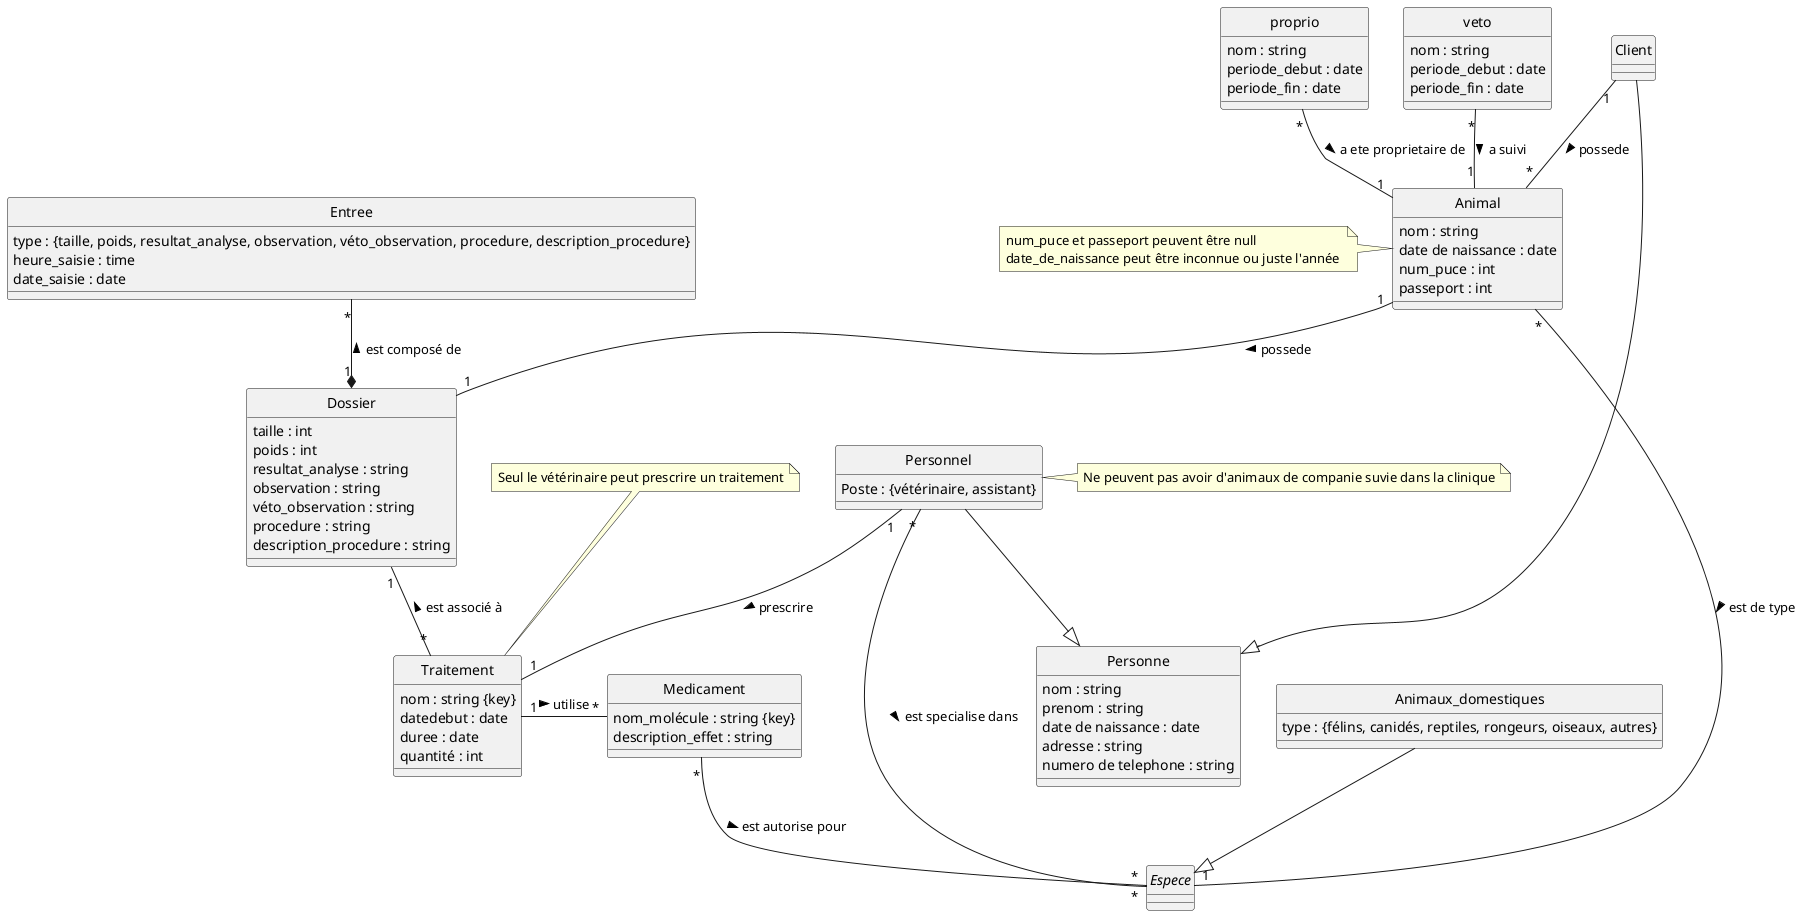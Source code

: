@startuml
hide circle 

class Personne
' Faire une clé artificielle
    Personne : nom : string
    Personne : prenom : string
    Personne : date de naissance : date
    Personne : adresse : string
    Personne : numero de telephone : string


class Client


class Personnel
    Personnel : Poste : {vétérinaire, assistant}

note right of Personnel
Ne peuvent pas avoir d'animaux de companie suvie dans la clinique
end note


abstract class Espece


class Animaux_domestiques
    Animaux_domestiques : type : {félins, canidés, reptiles, rongeurs, oiseaux, autres} 


class Animal
' Faire une clé artificelle 
Animal : nom : string
Animal : date de naissance : date
' #TODO Attention peut être juste année ou inconnu
Animal : num_puce : int
Animal : passeport : int
' num_puce et passeport peuvent être null

note left of Animal
num_puce et passeport peuvent être null
date_de_naissance peut être inconnue ou juste l'année 
end note

class Medicament
Medicament : nom_molécule : string {key}
Medicament : description_effet : string

class proprio
proprio : nom : string
proprio : periode_debut : date
proprio : periode_fin : date

class veto
veto : nom : string
veto : periode_debut : date
veto : periode_fin : date


class Dossier
Dossier : taille : int
Dossier : poids : int
Dossier : resultat_analyse : string
Dossier : observation : string
Dossier : véto_observation : string
Dossier : procedure : string
Dossier : description_procedure : string


class Entree 
Entree : type : {taille, poids, resultat_analyse, observation, véto_observation, procedure, description_procedure}
Entree : heure_saisie : time
Entree : date_saisie : date


class Traitement
Traitement : nom : string {key}
Traitement : datedebut : date
Traitement : duree : date
Traitement : quantité : int

note top of Traitement
Seul le vétérinaire peut prescrire un traitement
end note

Medicament "*" -- "*" Espece : est autorise pour >
proprio "*" -- "1" Animal : a ete proprietaire de >
Personnel "*" -- "*" Espece : est specialise dans > 
Personnel "1" -- "1" Traitement : prescrire >
veto "*" -- "1" Animal : a suivi >
Traitement "1" - "*" Medicament : utilise >
Animal "*" - "1" Espece : est de type >
Animal "1" -- "1" Dossier : possede >
Client "1" -- "*" Animal : possede >
Dossier "1" -- "*" Traitement : est associé à <
Entree "*" --* "1" Dossier : est composé de <

Animaux_domestiques --|> Espece

Client --|> Personne
Personnel --|> Personne

@enduml

